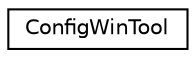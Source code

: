 digraph "Graphical Class Hierarchy"
{
  edge [fontname="Helvetica",fontsize="10",labelfontname="Helvetica",labelfontsize="10"];
  node [fontname="Helvetica",fontsize="10",shape=record];
  rankdir="LR";
  Node0 [label="ConfigWinTool",height=0.2,width=0.4,color="black", fillcolor="white", style="filled",URL="$classConfigWinTool.html",tooltip="A config tool to help the user write a correctly formatted config file. "];
}
